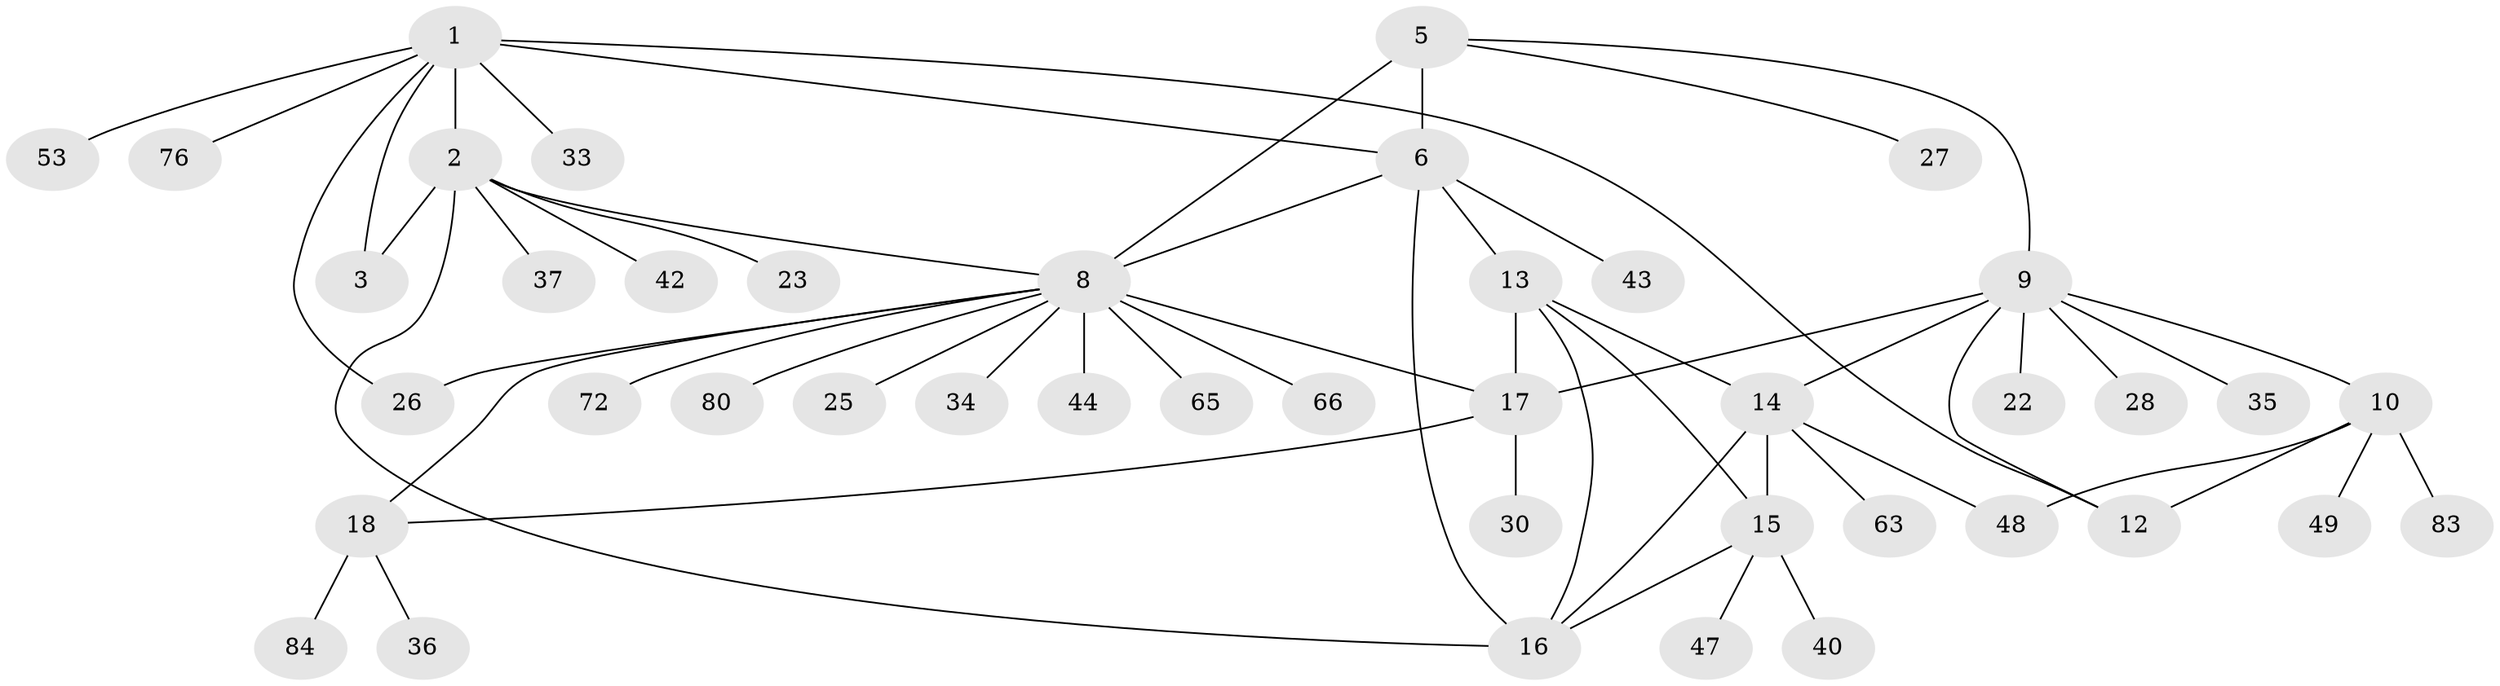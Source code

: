 // original degree distribution, {9: 0.023255813953488372, 7: 0.03488372093023256, 3: 0.03488372093023256, 10: 0.023255813953488372, 5: 0.05813953488372093, 8: 0.023255813953488372, 6: 0.046511627906976744, 12: 0.011627906976744186, 1: 0.6395348837209303, 4: 0.023255813953488372, 2: 0.08139534883720931}
// Generated by graph-tools (version 1.1) at 2025/15/03/09/25 04:15:44]
// undirected, 43 vertices, 58 edges
graph export_dot {
graph [start="1"]
  node [color=gray90,style=filled];
  1;
  2 [super="+4+67+74+61"];
  3;
  5;
  6 [super="+7+52"];
  8 [super="+20+86+62"];
  9 [super="+11+64"];
  10;
  12 [super="+32+31"];
  13 [super="+38+45+50+71"];
  14;
  15 [super="+21+79"];
  16 [super="+24+46+82"];
  17 [super="+19"];
  18 [super="+29"];
  22;
  23;
  25;
  26;
  27;
  28;
  30;
  33;
  34;
  35;
  36;
  37;
  40;
  42 [super="+59+60+75"];
  43;
  44;
  47;
  48 [super="+54+73+78+70"];
  49;
  53;
  63;
  65;
  66;
  72;
  76;
  80;
  83;
  84;
  1 -- 2 [weight=2];
  1 -- 3;
  1 -- 12;
  1 -- 26;
  1 -- 33;
  1 -- 53;
  1 -- 76;
  1 -- 6;
  2 -- 3 [weight=2];
  2 -- 23;
  2 -- 16;
  2 -- 37;
  2 -- 8;
  2 -- 42;
  5 -- 6 [weight=2];
  5 -- 8;
  5 -- 9;
  5 -- 27;
  6 -- 8 [weight=2];
  6 -- 16 [weight=2];
  6 -- 43;
  6 -- 13 [weight=2];
  8 -- 26;
  8 -- 34;
  8 -- 65;
  8 -- 66;
  8 -- 72;
  8 -- 44;
  8 -- 80;
  8 -- 17 [weight=2];
  8 -- 18;
  8 -- 25;
  9 -- 10 [weight=2];
  9 -- 12 [weight=2];
  9 -- 22;
  9 -- 35;
  9 -- 28;
  9 -- 14;
  9 -- 17;
  10 -- 12;
  10 -- 48;
  10 -- 49;
  10 -- 83;
  13 -- 14;
  13 -- 15;
  13 -- 16;
  13 -- 17;
  14 -- 15;
  14 -- 16;
  14 -- 63;
  14 -- 48;
  15 -- 16;
  15 -- 40;
  15 -- 47;
  17 -- 18 [weight=2];
  17 -- 30;
  18 -- 36;
  18 -- 84;
}
